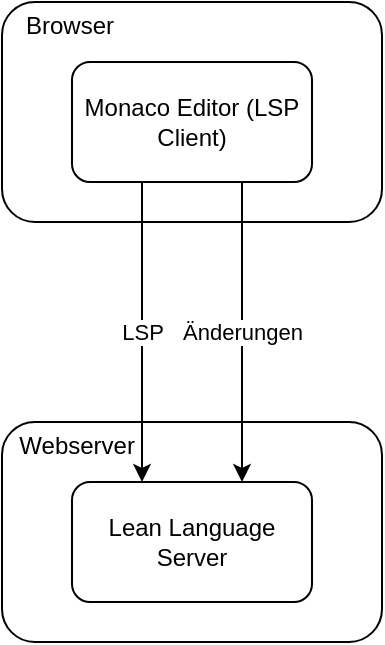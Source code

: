 <mxfile version="23.0.2" type="device">
  <diagram name="Page-1" id="vbzyzNC-0oMa6yevbNM8">
    <mxGraphModel dx="452" dy="482" grid="1" gridSize="10" guides="1" tooltips="1" connect="1" arrows="1" fold="1" page="1" pageScale="1" pageWidth="850" pageHeight="1100" math="0" shadow="0">
      <root>
        <mxCell id="0" />
        <mxCell id="1" parent="0" />
        <mxCell id="UKyXUSmGH4XNvsYCUbRV-1" value="&lt;div style=&quot;&quot;&gt;&lt;span style=&quot;background-color: initial;&quot;&gt;&amp;nbsp; Webserver&lt;/span&gt;&lt;/div&gt;&lt;br&gt;&lt;br&gt;&lt;br&gt;&lt;br&gt;&lt;br&gt;&lt;br&gt;" style="rounded=1;whiteSpace=wrap;html=1;align=left;" vertex="1" parent="1">
          <mxGeometry x="430" y="810" width="190" height="110" as="geometry" />
        </mxCell>
        <mxCell id="UKyXUSmGH4XNvsYCUbRV-2" value="Lean Language Server" style="rounded=1;whiteSpace=wrap;html=1;" vertex="1" parent="1">
          <mxGeometry x="465" y="840" width="120" height="60" as="geometry" />
        </mxCell>
        <mxCell id="UKyXUSmGH4XNvsYCUbRV-5" value="&lt;div style=&quot;&quot;&gt;&lt;span style=&quot;background-color: initial;&quot;&gt;&amp;nbsp; &amp;nbsp;Browser&lt;/span&gt;&lt;/div&gt;&lt;br&gt;&lt;br&gt;&lt;br&gt;&lt;br&gt;&lt;br&gt;&lt;br&gt;" style="rounded=1;whiteSpace=wrap;html=1;align=left;" vertex="1" parent="1">
          <mxGeometry x="430" y="600" width="190" height="110" as="geometry" />
        </mxCell>
        <mxCell id="UKyXUSmGH4XNvsYCUbRV-13" value="Änderungen" style="edgeStyle=orthogonalEdgeStyle;rounded=0;orthogonalLoop=1;jettySize=auto;html=1;" edge="1" parent="1" source="UKyXUSmGH4XNvsYCUbRV-7" target="UKyXUSmGH4XNvsYCUbRV-2">
          <mxGeometry relative="1" as="geometry">
            <Array as="points">
              <mxPoint x="550" y="750" />
              <mxPoint x="550" y="750" />
            </Array>
          </mxGeometry>
        </mxCell>
        <mxCell id="UKyXUSmGH4XNvsYCUbRV-7" value="Monaco Editor (LSP Client)" style="rounded=1;whiteSpace=wrap;html=1;" vertex="1" parent="1">
          <mxGeometry x="465" y="630" width="120" height="60" as="geometry" />
        </mxCell>
        <mxCell id="UKyXUSmGH4XNvsYCUbRV-14" value="LSP" style="edgeStyle=orthogonalEdgeStyle;rounded=0;orthogonalLoop=1;jettySize=auto;html=1;" edge="1" parent="1">
          <mxGeometry relative="1" as="geometry">
            <mxPoint x="500" y="690" as="sourcePoint" />
            <mxPoint x="500" y="840" as="targetPoint" />
            <Array as="points">
              <mxPoint x="500" y="750" />
              <mxPoint x="500" y="750" />
            </Array>
          </mxGeometry>
        </mxCell>
      </root>
    </mxGraphModel>
  </diagram>
</mxfile>
